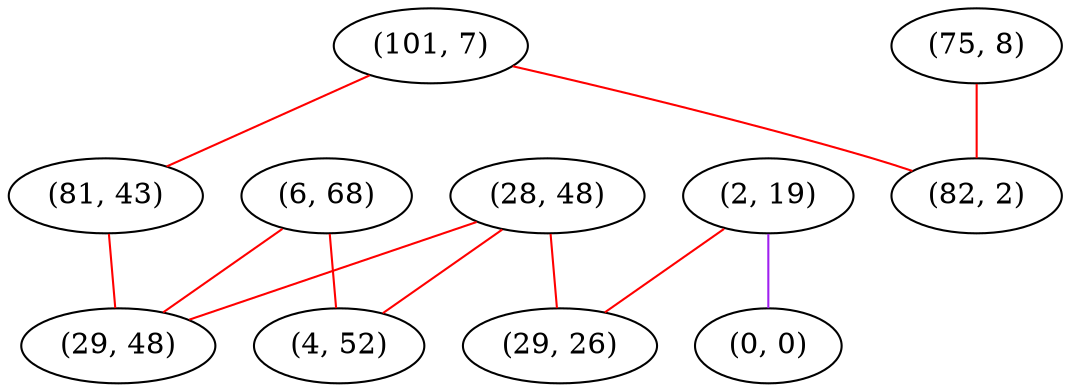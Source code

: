 graph "" {
"(6, 68)";
"(101, 7)";
"(2, 19)";
"(28, 48)";
"(75, 8)";
"(81, 43)";
"(0, 0)";
"(82, 2)";
"(4, 52)";
"(29, 26)";
"(29, 48)";
"(6, 68)" -- "(4, 52)"  [color=red, key=0, weight=1];
"(6, 68)" -- "(29, 48)"  [color=red, key=0, weight=1];
"(101, 7)" -- "(81, 43)"  [color=red, key=0, weight=1];
"(101, 7)" -- "(82, 2)"  [color=red, key=0, weight=1];
"(2, 19)" -- "(0, 0)"  [color=purple, key=0, weight=4];
"(2, 19)" -- "(29, 26)"  [color=red, key=0, weight=1];
"(28, 48)" -- "(4, 52)"  [color=red, key=0, weight=1];
"(28, 48)" -- "(29, 26)"  [color=red, key=0, weight=1];
"(28, 48)" -- "(29, 48)"  [color=red, key=0, weight=1];
"(75, 8)" -- "(82, 2)"  [color=red, key=0, weight=1];
"(81, 43)" -- "(29, 48)"  [color=red, key=0, weight=1];
}
